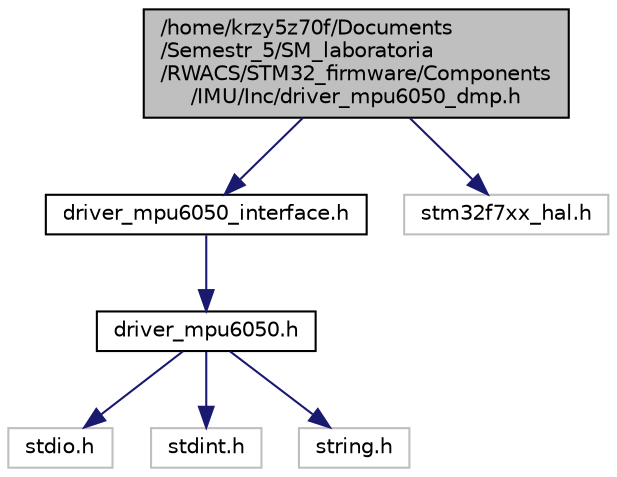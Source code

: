 digraph "/home/krzy5z70f/Documents/Semestr_5/SM_laboratoria/RWACS/STM32_firmware/Components/IMU/Inc/driver_mpu6050_dmp.h"
{
 // LATEX_PDF_SIZE
  edge [fontname="Helvetica",fontsize="10",labelfontname="Helvetica",labelfontsize="10"];
  node [fontname="Helvetica",fontsize="10",shape=record];
  Node1 [label="/home/krzy5z70f/Documents\l/Semestr_5/SM_laboratoria\l/RWACS/STM32_firmware/Components\l/IMU/Inc/driver_mpu6050_dmp.h",height=0.2,width=0.4,color="black", fillcolor="grey75", style="filled", fontcolor="black",tooltip="driver mpu6050 dmp header file"];
  Node1 -> Node2 [color="midnightblue",fontsize="10",style="solid",fontname="Helvetica"];
  Node2 [label="driver_mpu6050_interface.h",height=0.2,width=0.4,color="black", fillcolor="white", style="filled",URL="$driver__mpu6050__interface_8h.html",tooltip="driver mpu6050 interface header file"];
  Node2 -> Node3 [color="midnightblue",fontsize="10",style="solid",fontname="Helvetica"];
  Node3 [label="driver_mpu6050.h",height=0.2,width=0.4,color="black", fillcolor="white", style="filled",URL="$driver__mpu6050_8h.html",tooltip="driver mpu6050 header file"];
  Node3 -> Node4 [color="midnightblue",fontsize="10",style="solid",fontname="Helvetica"];
  Node4 [label="stdio.h",height=0.2,width=0.4,color="grey75", fillcolor="white", style="filled",tooltip=" "];
  Node3 -> Node5 [color="midnightblue",fontsize="10",style="solid",fontname="Helvetica"];
  Node5 [label="stdint.h",height=0.2,width=0.4,color="grey75", fillcolor="white", style="filled",tooltip=" "];
  Node3 -> Node6 [color="midnightblue",fontsize="10",style="solid",fontname="Helvetica"];
  Node6 [label="string.h",height=0.2,width=0.4,color="grey75", fillcolor="white", style="filled",tooltip=" "];
  Node1 -> Node7 [color="midnightblue",fontsize="10",style="solid",fontname="Helvetica"];
  Node7 [label="stm32f7xx_hal.h",height=0.2,width=0.4,color="grey75", fillcolor="white", style="filled",tooltip=" "];
}
